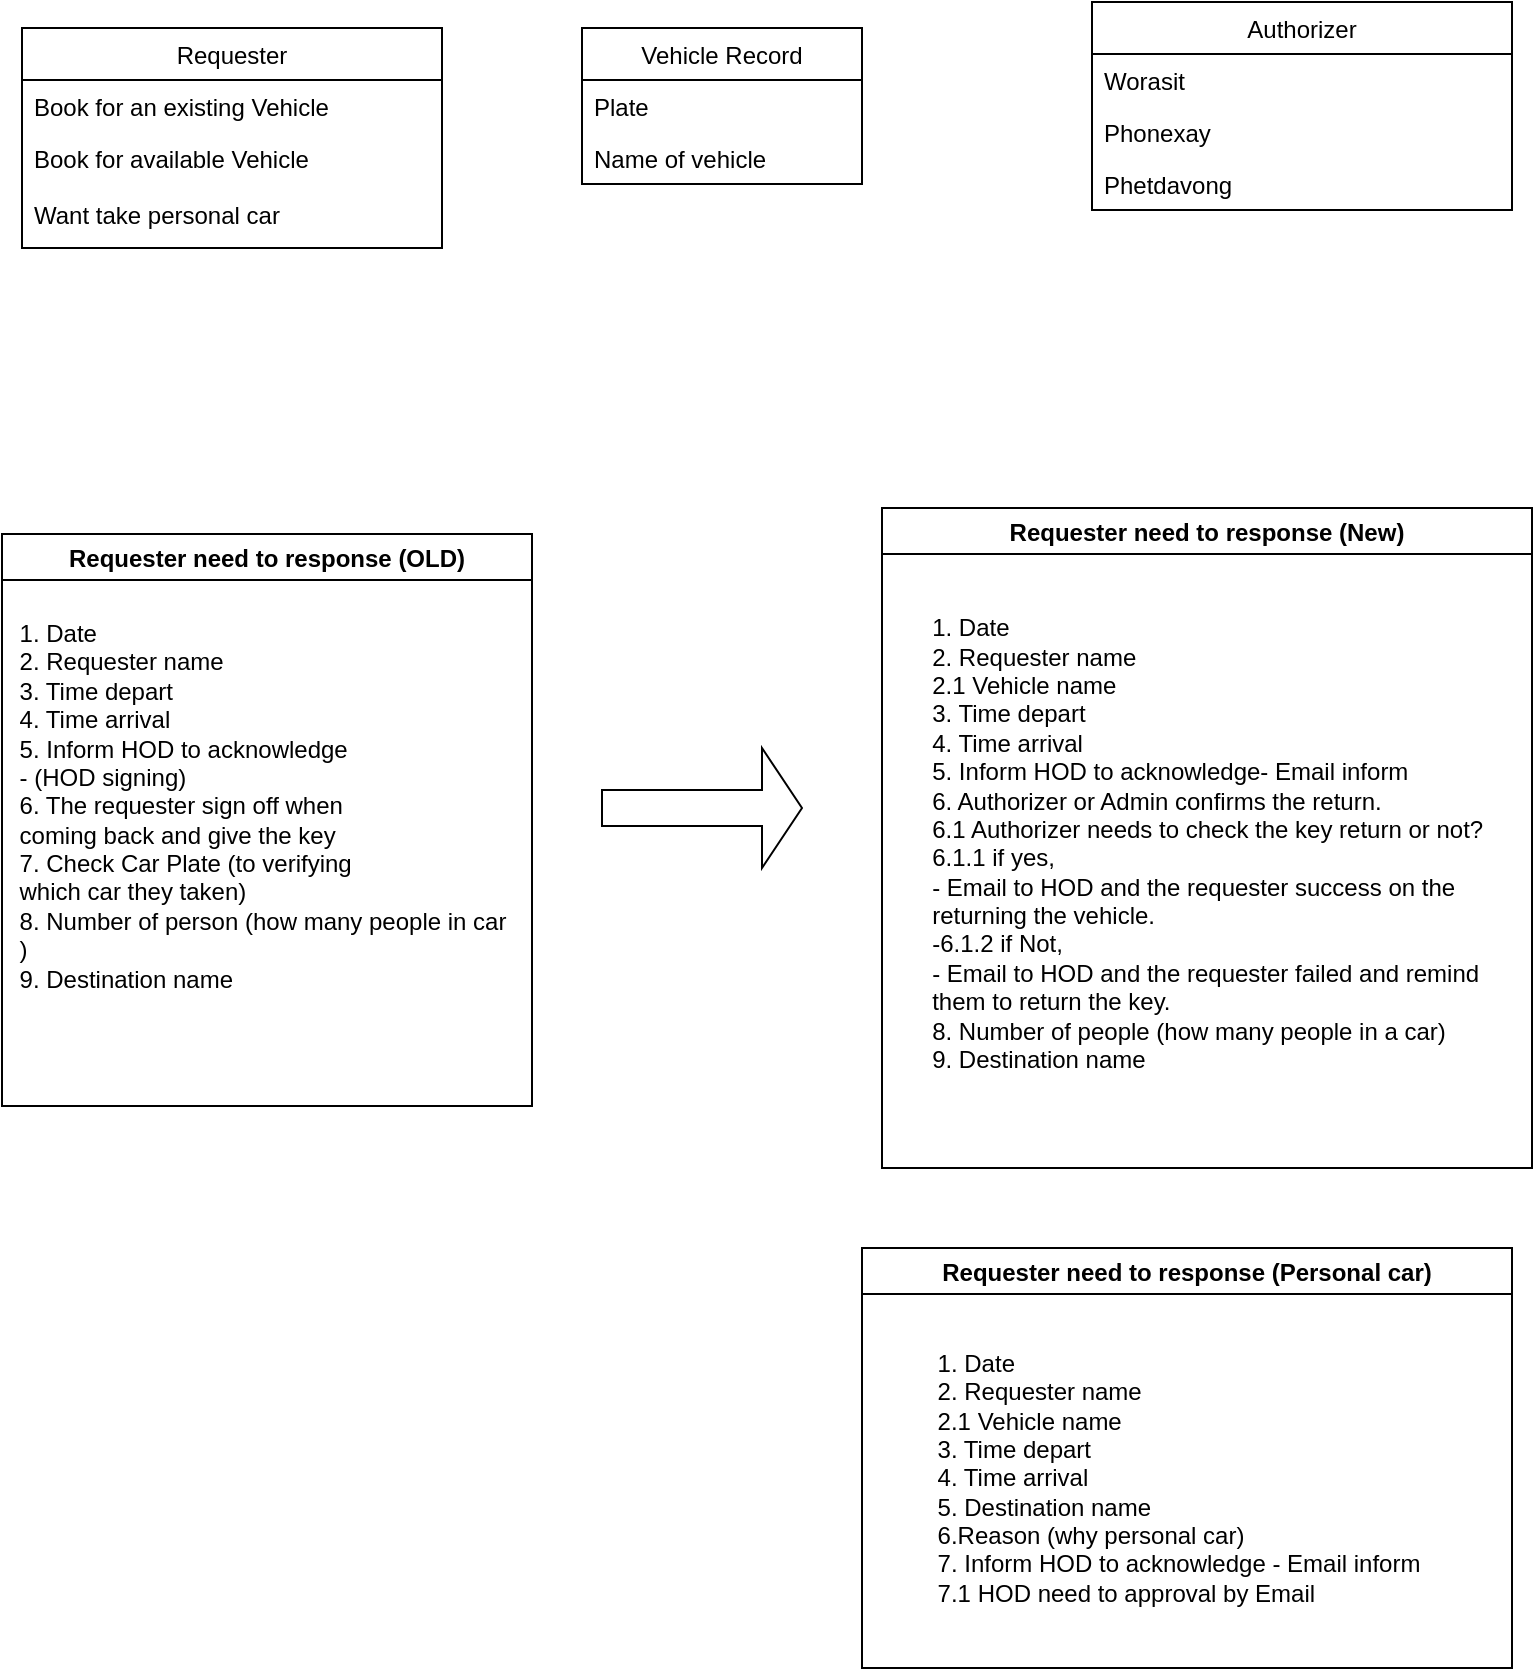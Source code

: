 <mxfile version="14.8.1" type="github">
  <diagram id="kbLHIRVZppjz3Ni60DpI" name="Page-1">
    <mxGraphModel dx="1483" dy="781" grid="1" gridSize="10" guides="1" tooltips="1" connect="1" arrows="1" fold="1" page="1" pageScale="1" pageWidth="850" pageHeight="1100" math="0" shadow="0">
      <root>
        <mxCell id="0" />
        <mxCell id="1" parent="0" />
        <mxCell id="L7ManvlE23HxFO0zl6Ld-1" value="Requester" style="swimlane;fontStyle=0;childLayout=stackLayout;horizontal=1;startSize=26;fillColor=none;horizontalStack=0;resizeParent=1;resizeParentMax=0;resizeLast=0;collapsible=1;marginBottom=0;" vertex="1" parent="1">
          <mxGeometry x="60" y="70" width="210" height="110" as="geometry" />
        </mxCell>
        <mxCell id="L7ManvlE23HxFO0zl6Ld-2" value="Book for an existing Vehicle" style="text;strokeColor=none;fillColor=none;align=left;verticalAlign=top;spacingLeft=4;spacingRight=4;overflow=hidden;rotatable=0;points=[[0,0.5],[1,0.5]];portConstraint=eastwest;" vertex="1" parent="L7ManvlE23HxFO0zl6Ld-1">
          <mxGeometry y="26" width="210" height="26" as="geometry" />
        </mxCell>
        <mxCell id="L7ManvlE23HxFO0zl6Ld-3" value="Book for available Vehicle&#xa;&#xa;Want take personal car" style="text;strokeColor=none;fillColor=none;align=left;verticalAlign=top;spacingLeft=4;spacingRight=4;overflow=hidden;rotatable=0;points=[[0,0.5],[1,0.5]];portConstraint=eastwest;" vertex="1" parent="L7ManvlE23HxFO0zl6Ld-1">
          <mxGeometry y="52" width="210" height="58" as="geometry" />
        </mxCell>
        <mxCell id="L7ManvlE23HxFO0zl6Ld-5" value="Authorizer" style="swimlane;fontStyle=0;childLayout=stackLayout;horizontal=1;startSize=26;fillColor=none;horizontalStack=0;resizeParent=1;resizeParentMax=0;resizeLast=0;collapsible=1;marginBottom=0;" vertex="1" parent="1">
          <mxGeometry x="595" y="57" width="210" height="104" as="geometry" />
        </mxCell>
        <mxCell id="L7ManvlE23HxFO0zl6Ld-6" value="Worasit" style="text;strokeColor=none;fillColor=none;align=left;verticalAlign=top;spacingLeft=4;spacingRight=4;overflow=hidden;rotatable=0;points=[[0,0.5],[1,0.5]];portConstraint=eastwest;" vertex="1" parent="L7ManvlE23HxFO0zl6Ld-5">
          <mxGeometry y="26" width="210" height="26" as="geometry" />
        </mxCell>
        <mxCell id="L7ManvlE23HxFO0zl6Ld-7" value="Phonexay" style="text;strokeColor=none;fillColor=none;align=left;verticalAlign=top;spacingLeft=4;spacingRight=4;overflow=hidden;rotatable=0;points=[[0,0.5],[1,0.5]];portConstraint=eastwest;" vertex="1" parent="L7ManvlE23HxFO0zl6Ld-5">
          <mxGeometry y="52" width="210" height="26" as="geometry" />
        </mxCell>
        <mxCell id="L7ManvlE23HxFO0zl6Ld-8" value="Phetdavong" style="text;strokeColor=none;fillColor=none;align=left;verticalAlign=top;spacingLeft=4;spacingRight=4;overflow=hidden;rotatable=0;points=[[0,0.5],[1,0.5]];portConstraint=eastwest;" vertex="1" parent="L7ManvlE23HxFO0zl6Ld-5">
          <mxGeometry y="78" width="210" height="26" as="geometry" />
        </mxCell>
        <mxCell id="L7ManvlE23HxFO0zl6Ld-9" value="Requester need to response (OLD)" style="swimlane;" vertex="1" parent="1">
          <mxGeometry x="50" y="323" width="265" height="286" as="geometry" />
        </mxCell>
        <mxCell id="L7ManvlE23HxFO0zl6Ld-10" value="&lt;div style=&quot;text-align: left&quot;&gt;&lt;span&gt;1. Date&amp;nbsp;&lt;/span&gt;&lt;/div&gt;&lt;div style=&quot;text-align: left&quot;&gt;&lt;span&gt;2. Requester name&lt;/span&gt;&lt;/div&gt;&lt;div style=&quot;text-align: left&quot;&gt;&lt;span&gt;3. Time depart&lt;/span&gt;&lt;/div&gt;&lt;div style=&quot;text-align: left&quot;&gt;&lt;span&gt;4. Time arrival&lt;/span&gt;&lt;/div&gt;&lt;div style=&quot;text-align: left&quot;&gt;&lt;span&gt;5. Inform HOD to acknowledge&lt;/span&gt;&lt;/div&gt;&lt;div style=&quot;text-align: left&quot;&gt;&lt;span&gt;- (HOD signing)&lt;/span&gt;&lt;/div&gt;&lt;div style=&quot;text-align: left&quot;&gt;&lt;span&gt;6. The requester sign off when&lt;/span&gt;&lt;/div&gt;&lt;div style=&quot;text-align: left&quot;&gt;&lt;span&gt;coming back and give the key&lt;/span&gt;&lt;/div&gt;&lt;div style=&quot;text-align: left&quot;&gt;&lt;span&gt;7. Check Car Plate (to verifying&amp;nbsp;&lt;/span&gt;&lt;/div&gt;&lt;div style=&quot;text-align: left&quot;&gt;&lt;span&gt;which car they taken&lt;/span&gt;&lt;span&gt;)&lt;/span&gt;&lt;/div&gt;&lt;div style=&quot;text-align: left&quot;&gt;&lt;span&gt;8. Number of person (how many people in car&lt;/span&gt;&lt;/div&gt;&lt;div style=&quot;text-align: left&quot;&gt;&lt;span&gt;)&lt;/span&gt;&lt;/div&gt;&lt;div style=&quot;text-align: left&quot;&gt;&lt;span&gt;9. Destination name&lt;/span&gt;&lt;/div&gt;" style="text;html=1;align=center;verticalAlign=middle;resizable=0;points=[];autosize=1;strokeColor=none;" vertex="1" parent="L7ManvlE23HxFO0zl6Ld-9">
          <mxGeometry y="46" width="260" height="180" as="geometry" />
        </mxCell>
        <mxCell id="L7ManvlE23HxFO0zl6Ld-11" value="Vehicle Record" style="swimlane;fontStyle=0;childLayout=stackLayout;horizontal=1;startSize=26;fillColor=none;horizontalStack=0;resizeParent=1;resizeParentMax=0;resizeLast=0;collapsible=1;marginBottom=0;" vertex="1" parent="1">
          <mxGeometry x="340" y="70" width="140" height="78" as="geometry" />
        </mxCell>
        <mxCell id="L7ManvlE23HxFO0zl6Ld-12" value="Plate" style="text;strokeColor=none;fillColor=none;align=left;verticalAlign=top;spacingLeft=4;spacingRight=4;overflow=hidden;rotatable=0;points=[[0,0.5],[1,0.5]];portConstraint=eastwest;" vertex="1" parent="L7ManvlE23HxFO0zl6Ld-11">
          <mxGeometry y="26" width="140" height="26" as="geometry" />
        </mxCell>
        <mxCell id="L7ManvlE23HxFO0zl6Ld-13" value="Name of vehicle&#xa;" style="text;strokeColor=none;fillColor=none;align=left;verticalAlign=top;spacingLeft=4;spacingRight=4;overflow=hidden;rotatable=0;points=[[0,0.5],[1,0.5]];portConstraint=eastwest;" vertex="1" parent="L7ManvlE23HxFO0zl6Ld-11">
          <mxGeometry y="52" width="140" height="26" as="geometry" />
        </mxCell>
        <mxCell id="L7ManvlE23HxFO0zl6Ld-15" value="Requester need to response (New)" style="swimlane;" vertex="1" parent="1">
          <mxGeometry x="490" y="310" width="325" height="330" as="geometry" />
        </mxCell>
        <mxCell id="L7ManvlE23HxFO0zl6Ld-16" value="&lt;div style=&quot;text-align: left&quot;&gt;&lt;span&gt;1. Date&amp;nbsp;&lt;/span&gt;&lt;/div&gt;&lt;div style=&quot;text-align: left&quot;&gt;&lt;span&gt;2. Requester name&lt;/span&gt;&lt;/div&gt;&lt;div style=&quot;text-align: left&quot;&gt;&lt;span&gt;2.1 Vehicle name&lt;/span&gt;&lt;/div&gt;&lt;div style=&quot;text-align: left&quot;&gt;&lt;span&gt;3. Time depart&lt;/span&gt;&lt;/div&gt;&lt;div style=&quot;text-align: left&quot;&gt;&lt;span&gt;4. Time arrival&lt;/span&gt;&lt;/div&gt;&lt;div style=&quot;text-align: left&quot;&gt;&lt;span&gt;5. Inform HOD to acknowledge&lt;/span&gt;&lt;span&gt;- Email inform&lt;/span&gt;&lt;/div&gt;&lt;div style=&quot;text-align: left&quot;&gt;&lt;span&gt;6. Authorizer or Admin confirms the return.&lt;/span&gt;&lt;/div&gt;&lt;div style=&quot;text-align: left&quot;&gt;6.1 Authorizer needs to check the key return or not?&lt;/div&gt;&lt;div style=&quot;text-align: left&quot;&gt;6.1.1 if yes,&amp;nbsp;&lt;/div&gt;&lt;div style=&quot;text-align: left&quot;&gt;&lt;span&gt;- Email to HOD and the requester success on the&amp;nbsp;&lt;/span&gt;&lt;/div&gt;&lt;div style=&quot;text-align: left&quot;&gt;&lt;span&gt;returning the vehicle.&lt;/span&gt;&lt;/div&gt;&lt;div style=&quot;text-align: left&quot;&gt;&lt;span&gt;-6.1.2 if Not,&lt;/span&gt;&lt;/div&gt;&lt;div style=&quot;text-align: left&quot;&gt;&lt;span&gt;- Email to HOD and the requester failed and remind&amp;nbsp;&lt;/span&gt;&lt;/div&gt;&lt;div style=&quot;text-align: left&quot;&gt;&lt;span&gt;them to return the key.&lt;/span&gt;&lt;/div&gt;&lt;div style=&quot;text-align: left&quot;&gt;&lt;span&gt;8. Number of people (how many people in a car&lt;/span&gt;&lt;span&gt;)&lt;/span&gt;&lt;/div&gt;&lt;div style=&quot;text-align: left&quot;&gt;&lt;span&gt;9. Destination name&lt;/span&gt;&lt;/div&gt;&lt;div style=&quot;text-align: left&quot;&gt;&lt;br&gt;&lt;/div&gt;" style="text;html=1;align=center;verticalAlign=middle;resizable=0;points=[];autosize=1;strokeColor=none;" vertex="1" parent="L7ManvlE23HxFO0zl6Ld-15">
          <mxGeometry x="17.5" y="55" width="290" height="240" as="geometry" />
        </mxCell>
        <mxCell id="L7ManvlE23HxFO0zl6Ld-17" value="" style="shape=singleArrow;whiteSpace=wrap;html=1;" vertex="1" parent="1">
          <mxGeometry x="350" y="430" width="100" height="60" as="geometry" />
        </mxCell>
        <mxCell id="L7ManvlE23HxFO0zl6Ld-23" value="Requester need to response (Personal car)" style="swimlane;" vertex="1" parent="1">
          <mxGeometry x="480" y="680" width="325" height="210" as="geometry" />
        </mxCell>
        <mxCell id="L7ManvlE23HxFO0zl6Ld-24" value="&lt;div style=&quot;text-align: left&quot;&gt;&lt;span&gt;1. Date&amp;nbsp;&lt;/span&gt;&lt;/div&gt;&lt;div style=&quot;text-align: left&quot;&gt;&lt;span&gt;2. Requester name&lt;/span&gt;&lt;/div&gt;&lt;div style=&quot;text-align: left&quot;&gt;&lt;span&gt;2.1 Vehicle name&lt;/span&gt;&lt;/div&gt;&lt;div style=&quot;text-align: left&quot;&gt;&lt;span&gt;3. Time depart&lt;/span&gt;&lt;/div&gt;&lt;div style=&quot;text-align: left&quot;&gt;&lt;span&gt;4. Time arrival&lt;/span&gt;&lt;/div&gt;&lt;div style=&quot;text-align: left&quot;&gt;&lt;span&gt;5. Destination name&lt;/span&gt;&lt;/div&gt;&lt;div style=&quot;text-align: left&quot;&gt;&lt;span&gt;6.Reason (why personal car)&lt;/span&gt;&lt;/div&gt;&lt;div style=&quot;text-align: left&quot;&gt;&lt;div&gt;7. Inform HOD to acknowledge&amp;nbsp;- Email inform&lt;/div&gt;&lt;div&gt;7.1 HOD need to approval by Email&lt;/div&gt;&lt;/div&gt;" style="text;html=1;align=center;verticalAlign=middle;resizable=0;points=[];autosize=1;strokeColor=none;" vertex="1" parent="L7ManvlE23HxFO0zl6Ld-23">
          <mxGeometry x="27.5" y="50" width="260" height="130" as="geometry" />
        </mxCell>
      </root>
    </mxGraphModel>
  </diagram>
</mxfile>
